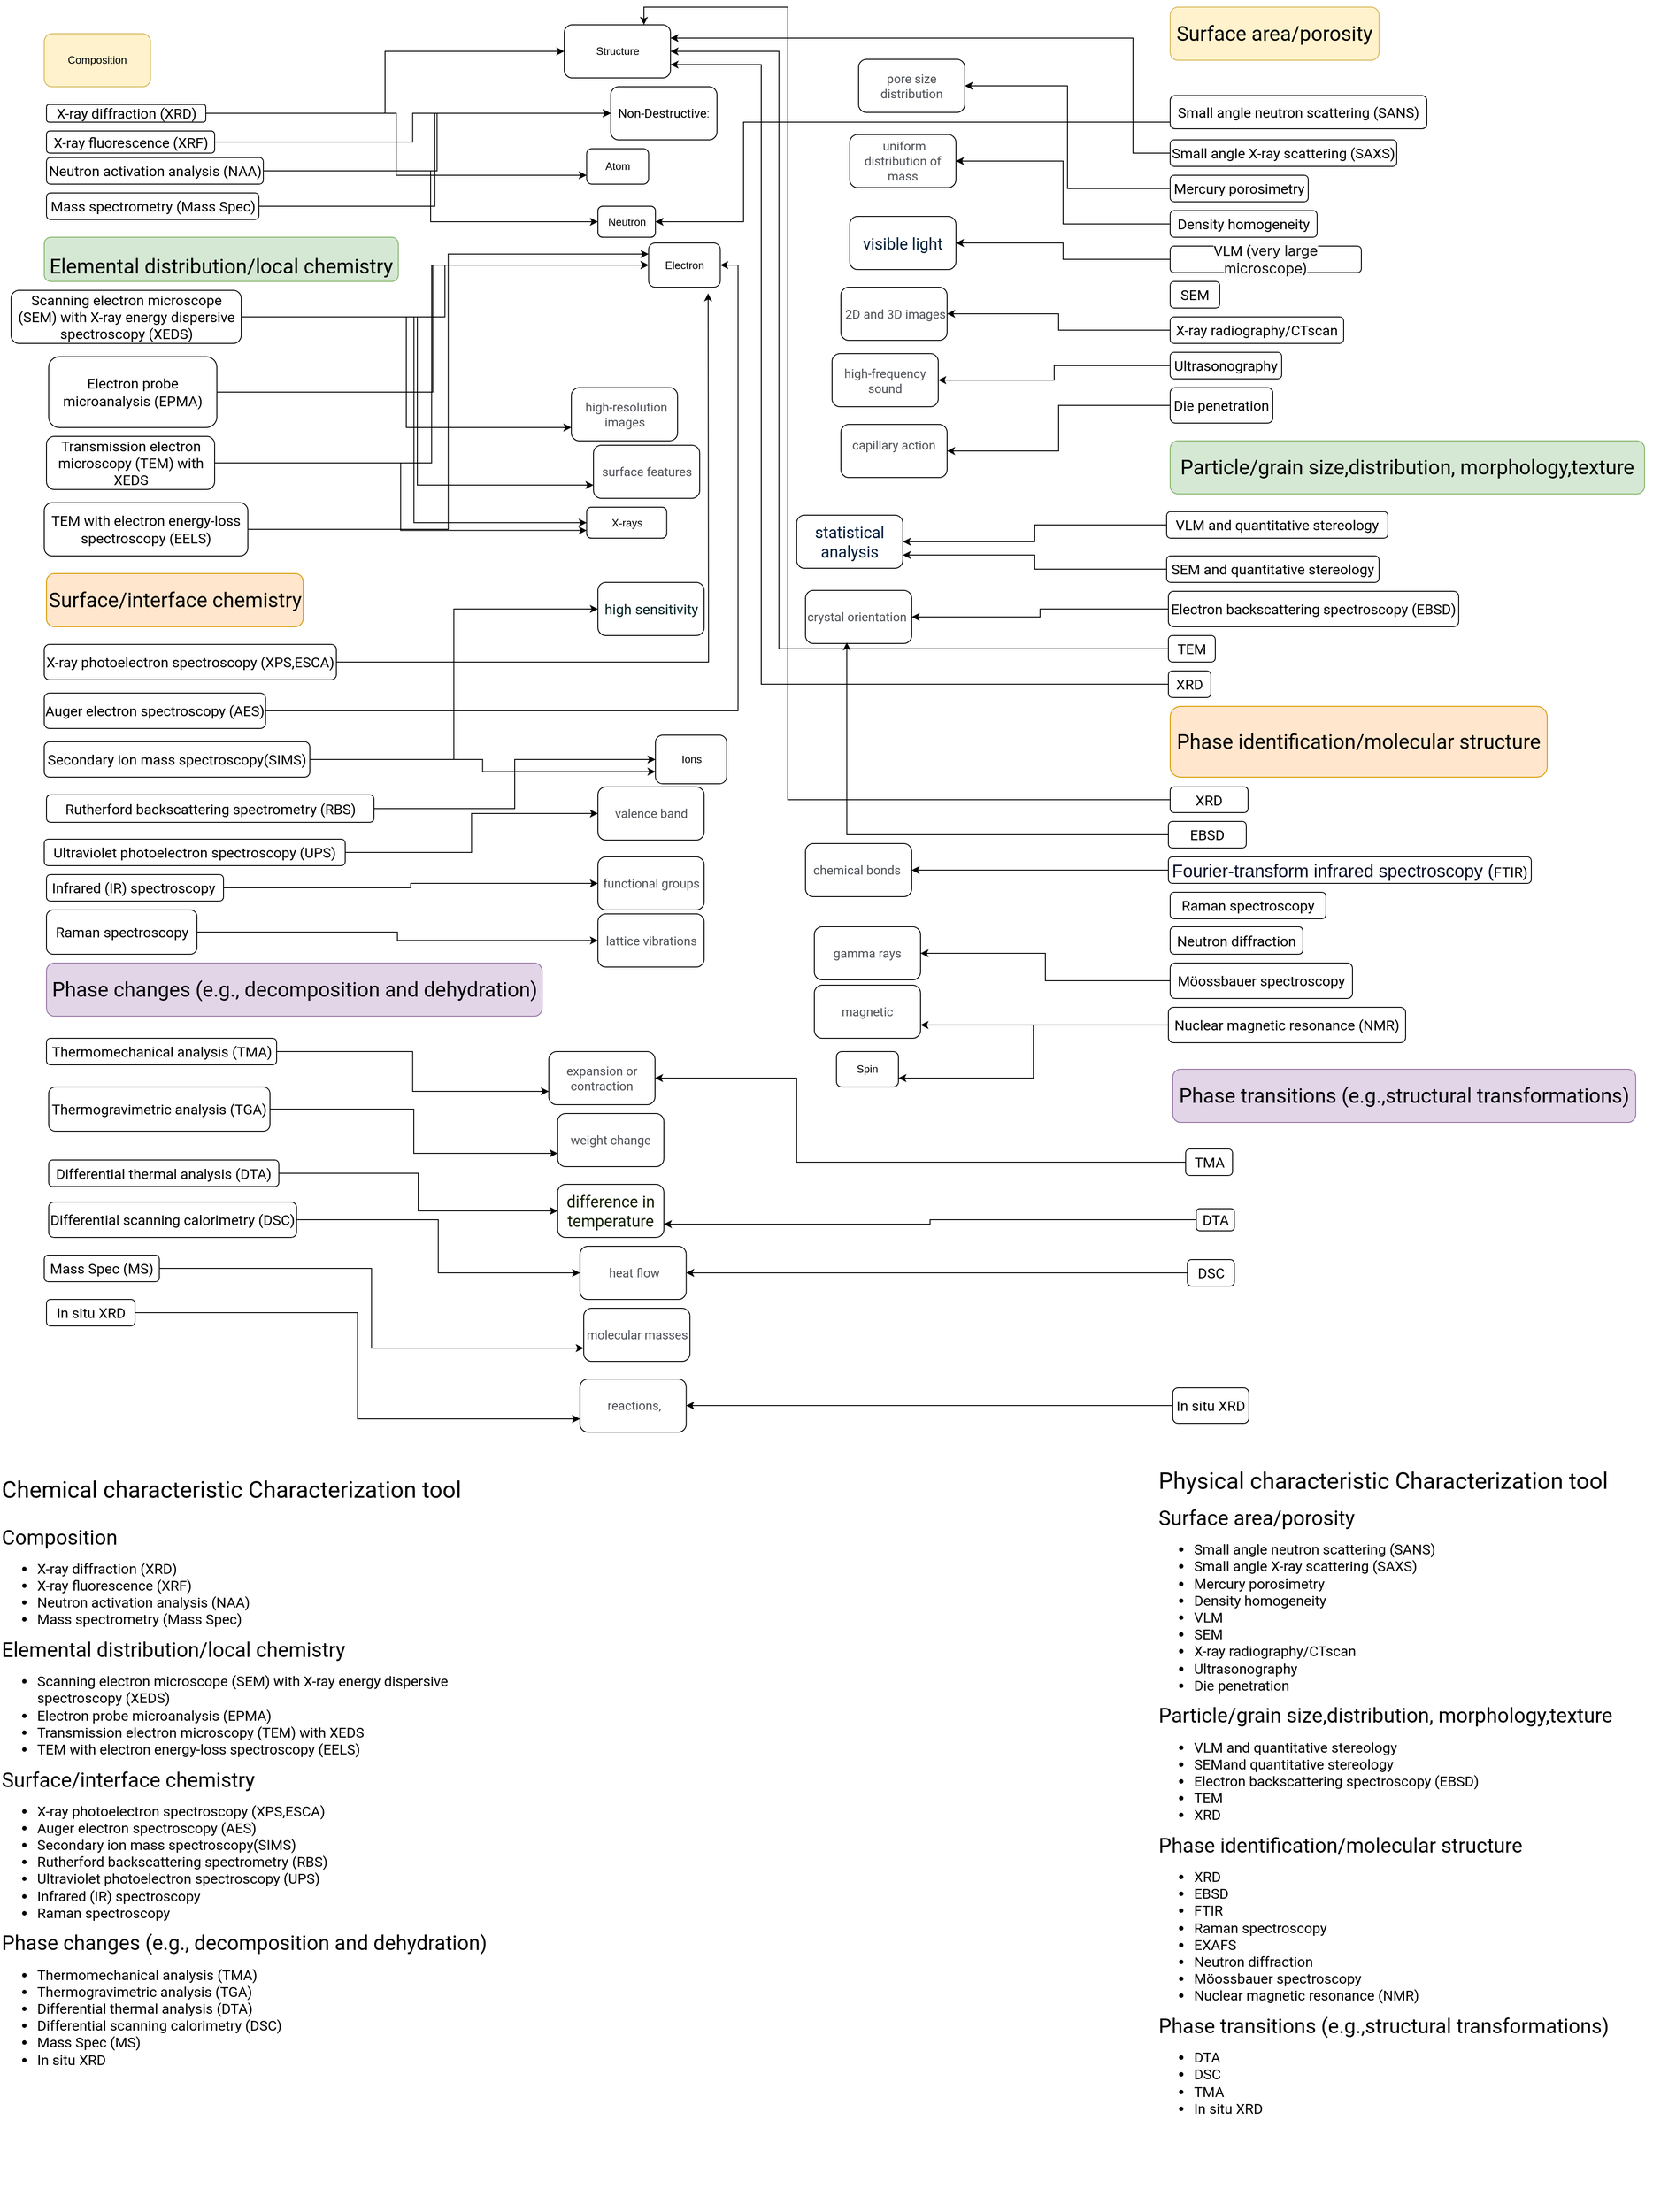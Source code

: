 <mxfile version="24.0.2" type="github">
  <diagram name="Página-1" id="9ZrezYljH9P2KY_Qv6a6">
    <mxGraphModel dx="3144" dy="1700" grid="1" gridSize="10" guides="1" tooltips="1" connect="1" arrows="1" fold="1" page="1" pageScale="1" pageWidth="827" pageHeight="1169" math="0" shadow="0">
      <root>
        <mxCell id="0" />
        <mxCell id="1" parent="0" />
        <mxCell id="FwkTbBhF22E6wd6E680H-3" value="Composition" style="rounded=1;whiteSpace=wrap;html=1;fillColor=#fff2cc;strokeColor=#d6b656;" parent="1" vertex="1">
          <mxGeometry x="590" y="70" width="120" height="60" as="geometry" />
        </mxCell>
        <mxCell id="dv3unmEsS1kfyN63fI7o-42" style="edgeStyle=orthogonalEdgeStyle;rounded=0;orthogonalLoop=1;jettySize=auto;html=1;entryX=0;entryY=0.5;entryDx=0;entryDy=0;" edge="1" parent="1" source="FwkTbBhF22E6wd6E680H-4" target="dv3unmEsS1kfyN63fI7o-7">
          <mxGeometry relative="1" as="geometry" />
        </mxCell>
        <mxCell id="dv3unmEsS1kfyN63fI7o-56" style="edgeStyle=orthogonalEdgeStyle;rounded=0;orthogonalLoop=1;jettySize=auto;html=1;entryX=0;entryY=0.75;entryDx=0;entryDy=0;" edge="1" parent="1" source="FwkTbBhF22E6wd6E680H-4" target="dv3unmEsS1kfyN63fI7o-1">
          <mxGeometry relative="1" as="geometry" />
        </mxCell>
        <mxCell id="FwkTbBhF22E6wd6E680H-4" value="&lt;span style=&quot;font-family: Roboto, Noto, sans-serif; font-size: 16px; text-align: start; background-color: initial;&quot;&gt;X-ray diffraction (XRD)&lt;/span&gt;" style="rounded=1;whiteSpace=wrap;html=1;" parent="1" vertex="1">
          <mxGeometry x="592.5" y="150" width="180" height="20" as="geometry" />
        </mxCell>
        <mxCell id="dv3unmEsS1kfyN63fI7o-45" style="edgeStyle=orthogonalEdgeStyle;rounded=0;orthogonalLoop=1;jettySize=auto;html=1;entryX=0;entryY=0.5;entryDx=0;entryDy=0;" edge="1" parent="1" source="FwkTbBhF22E6wd6E680H-5" target="dv3unmEsS1kfyN63fI7o-8">
          <mxGeometry relative="1" as="geometry" />
        </mxCell>
        <mxCell id="FwkTbBhF22E6wd6E680H-5" value="&lt;span style=&quot;font-family: Roboto, Noto, sans-serif; font-size: 16px; text-align: start; background-color: initial;&quot;&gt;X-ray fluorescence (XRF)&lt;/span&gt;" style="rounded=1;whiteSpace=wrap;html=1;" parent="1" vertex="1">
          <mxGeometry x="592.5" y="180" width="190" height="25" as="geometry" />
        </mxCell>
        <mxCell id="dv3unmEsS1kfyN63fI7o-46" style="edgeStyle=orthogonalEdgeStyle;rounded=0;orthogonalLoop=1;jettySize=auto;html=1;entryX=0;entryY=0.5;entryDx=0;entryDy=0;" edge="1" parent="1" source="FwkTbBhF22E6wd6E680H-7" target="dv3unmEsS1kfyN63fI7o-8">
          <mxGeometry relative="1" as="geometry" />
        </mxCell>
        <mxCell id="dv3unmEsS1kfyN63fI7o-57" style="edgeStyle=orthogonalEdgeStyle;rounded=0;orthogonalLoop=1;jettySize=auto;html=1;entryX=0;entryY=0.5;entryDx=0;entryDy=0;" edge="1" parent="1" source="FwkTbBhF22E6wd6E680H-7" target="dv3unmEsS1kfyN63fI7o-4">
          <mxGeometry relative="1" as="geometry" />
        </mxCell>
        <mxCell id="FwkTbBhF22E6wd6E680H-7" value="&lt;span style=&quot;font-family: Roboto, Noto, sans-serif; font-size: 16px; text-align: start; background-color: initial;&quot;&gt;Neutron activation analysis (NAA)&lt;/span&gt;" style="rounded=1;whiteSpace=wrap;html=1;" parent="1" vertex="1">
          <mxGeometry x="592.5" y="210" width="245" height="30" as="geometry" />
        </mxCell>
        <mxCell id="dv3unmEsS1kfyN63fI7o-47" style="edgeStyle=orthogonalEdgeStyle;rounded=0;orthogonalLoop=1;jettySize=auto;html=1;entryX=0;entryY=0.5;entryDx=0;entryDy=0;" edge="1" parent="1" source="FwkTbBhF22E6wd6E680H-8" target="dv3unmEsS1kfyN63fI7o-8">
          <mxGeometry relative="1" as="geometry" />
        </mxCell>
        <mxCell id="FwkTbBhF22E6wd6E680H-8" value="&lt;span style=&quot;font-family: Roboto, Noto, sans-serif; font-size: 16px; text-align: start; background-color: initial;&quot;&gt;Mass spectrometry (Mass Spec)&lt;/span&gt;" style="rounded=1;whiteSpace=wrap;html=1;" parent="1" vertex="1">
          <mxGeometry x="592.5" y="250" width="240" height="30" as="geometry" />
        </mxCell>
        <mxCell id="FwkTbBhF22E6wd6E680H-10" value="&lt;h2 style=&quot;font-weight: 400; margin-bottom: 0.5em; margin-top: 0.5em; font-size: 23px; font-family: Roboto, Noto, sans-serif;&quot;&gt;&lt;br&gt;&lt;/h2&gt;&lt;h2 style=&quot;font-weight: 400; margin-bottom: 0.5em; margin-top: 0.5em; font-size: 23px; font-family: Roboto, Noto, sans-serif;&quot;&gt;Elemental distribution/local chemistry&lt;/h2&gt;&lt;div&gt;&lt;br&gt;&lt;/div&gt;&lt;ul style=&quot;margin-bottom: 6px; margin-top: 0.5em; font-size: 16px; font-family: Roboto, Noto, sans-serif;&quot;&gt;&lt;/ul&gt;" style="rounded=1;whiteSpace=wrap;html=1;align=center;fillColor=#d5e8d4;strokeColor=#82b366;" parent="1" vertex="1">
          <mxGeometry x="590" y="300" width="400" height="50" as="geometry" />
        </mxCell>
        <mxCell id="dv3unmEsS1kfyN63fI7o-43" style="edgeStyle=orthogonalEdgeStyle;rounded=0;orthogonalLoop=1;jettySize=auto;html=1;entryX=0;entryY=0.75;entryDx=0;entryDy=0;" edge="1" parent="1" source="FwkTbBhF22E6wd6E680H-11" target="dv3unmEsS1kfyN63fI7o-12">
          <mxGeometry relative="1" as="geometry" />
        </mxCell>
        <mxCell id="dv3unmEsS1kfyN63fI7o-44" style="edgeStyle=orthogonalEdgeStyle;rounded=0;orthogonalLoop=1;jettySize=auto;html=1;entryX=0;entryY=0.75;entryDx=0;entryDy=0;" edge="1" parent="1" source="FwkTbBhF22E6wd6E680H-11" target="dv3unmEsS1kfyN63fI7o-10">
          <mxGeometry relative="1" as="geometry" />
        </mxCell>
        <mxCell id="dv3unmEsS1kfyN63fI7o-58" style="edgeStyle=orthogonalEdgeStyle;rounded=0;orthogonalLoop=1;jettySize=auto;html=1;entryX=0;entryY=0.5;entryDx=0;entryDy=0;" edge="1" parent="1" source="FwkTbBhF22E6wd6E680H-11" target="dv3unmEsS1kfyN63fI7o-2">
          <mxGeometry relative="1" as="geometry" />
        </mxCell>
        <mxCell id="dv3unmEsS1kfyN63fI7o-61" style="edgeStyle=orthogonalEdgeStyle;rounded=0;orthogonalLoop=1;jettySize=auto;html=1;entryX=0;entryY=0.5;entryDx=0;entryDy=0;" edge="1" parent="1" source="FwkTbBhF22E6wd6E680H-11" target="dv3unmEsS1kfyN63fI7o-13">
          <mxGeometry relative="1" as="geometry" />
        </mxCell>
        <mxCell id="FwkTbBhF22E6wd6E680H-11" value="&lt;span style=&quot;font-family: Roboto, Noto, sans-serif; font-size: 16px; text-align: start; background-color: initial;&quot;&gt;Scanning electron microscope (SEM) with X-ray energy dispersive spectroscopy (XEDS)&lt;/span&gt;" style="rounded=1;whiteSpace=wrap;html=1;" parent="1" vertex="1">
          <mxGeometry x="552.5" y="360" width="260" height="60" as="geometry" />
        </mxCell>
        <mxCell id="dv3unmEsS1kfyN63fI7o-59" style="edgeStyle=orthogonalEdgeStyle;rounded=0;orthogonalLoop=1;jettySize=auto;html=1;entryX=0;entryY=0.5;entryDx=0;entryDy=0;" edge="1" parent="1" source="FwkTbBhF22E6wd6E680H-12" target="dv3unmEsS1kfyN63fI7o-2">
          <mxGeometry relative="1" as="geometry" />
        </mxCell>
        <mxCell id="FwkTbBhF22E6wd6E680H-12" value="&lt;span style=&quot;font-family: Roboto, Noto, sans-serif; font-size: 16px; text-align: start; background-color: initial;&quot;&gt;Electron probe microanalysis (EPMA)&lt;/span&gt;" style="rounded=1;whiteSpace=wrap;html=1;" parent="1" vertex="1">
          <mxGeometry x="595" y="435" width="190" height="80" as="geometry" />
        </mxCell>
        <mxCell id="dv3unmEsS1kfyN63fI7o-60" style="edgeStyle=orthogonalEdgeStyle;rounded=0;orthogonalLoop=1;jettySize=auto;html=1;entryX=0;entryY=0.75;entryDx=0;entryDy=0;" edge="1" parent="1" source="FwkTbBhF22E6wd6E680H-13" target="dv3unmEsS1kfyN63fI7o-13">
          <mxGeometry relative="1" as="geometry" />
        </mxCell>
        <mxCell id="dv3unmEsS1kfyN63fI7o-63" style="edgeStyle=orthogonalEdgeStyle;rounded=0;orthogonalLoop=1;jettySize=auto;html=1;entryX=0;entryY=0.5;entryDx=0;entryDy=0;" edge="1" parent="1" source="FwkTbBhF22E6wd6E680H-13" target="dv3unmEsS1kfyN63fI7o-2">
          <mxGeometry relative="1" as="geometry" />
        </mxCell>
        <mxCell id="FwkTbBhF22E6wd6E680H-13" value="&lt;span style=&quot;font-family: Roboto, Noto, sans-serif; font-size: 16px; text-align: start; background-color: initial;&quot;&gt;Transmission electron microscopy (TEM) with XEDS&lt;/span&gt;" style="rounded=1;whiteSpace=wrap;html=1;" parent="1" vertex="1">
          <mxGeometry x="592.5" y="525" width="190" height="60" as="geometry" />
        </mxCell>
        <mxCell id="dv3unmEsS1kfyN63fI7o-62" style="edgeStyle=orthogonalEdgeStyle;rounded=0;orthogonalLoop=1;jettySize=auto;html=1;entryX=0;entryY=0.25;entryDx=0;entryDy=0;" edge="1" parent="1" source="FwkTbBhF22E6wd6E680H-14" target="dv3unmEsS1kfyN63fI7o-2">
          <mxGeometry relative="1" as="geometry" />
        </mxCell>
        <mxCell id="FwkTbBhF22E6wd6E680H-14" value="&lt;span style=&quot;font-family: Roboto, Noto, sans-serif; font-size: 16px; text-align: start; background-color: initial;&quot;&gt;TEM with electron energy-loss spectroscopy (EELS)&lt;/span&gt;" style="rounded=1;whiteSpace=wrap;html=1;" parent="1" vertex="1">
          <mxGeometry x="590" y="600" width="230" height="60" as="geometry" />
        </mxCell>
        <mxCell id="FwkTbBhF22E6wd6E680H-15" value="&lt;h2 style=&quot;font-weight: 400; margin-bottom: 0.5em; margin-top: 0.5em; font-size: 23px; font-family: Roboto, Noto, sans-serif; text-align: start;&quot;&gt;Surface/interface chemistry&lt;/h2&gt;" style="rounded=1;whiteSpace=wrap;html=1;fillColor=#ffe6cc;strokeColor=#d79b00;" parent="1" vertex="1">
          <mxGeometry x="592.5" y="680" width="290" height="60" as="geometry" />
        </mxCell>
        <mxCell id="dv3unmEsS1kfyN63fI7o-67" style="edgeStyle=orthogonalEdgeStyle;rounded=0;orthogonalLoop=1;jettySize=auto;html=1;" edge="1" parent="1" source="FwkTbBhF22E6wd6E680H-16">
          <mxGeometry relative="1" as="geometry">
            <mxPoint x="1340" y="363.333" as="targetPoint" />
          </mxGeometry>
        </mxCell>
        <mxCell id="FwkTbBhF22E6wd6E680H-16" value="&lt;span style=&quot;font-family: Roboto, Noto, sans-serif; font-size: 16px; text-align: start; background-color: initial;&quot;&gt;X-ray photoelectron spectroscopy (XPS,ESCA)&lt;/span&gt;" style="rounded=1;whiteSpace=wrap;html=1;" parent="1" vertex="1">
          <mxGeometry x="590" y="760" width="330" height="40" as="geometry" />
        </mxCell>
        <mxCell id="dv3unmEsS1kfyN63fI7o-68" style="edgeStyle=orthogonalEdgeStyle;rounded=0;orthogonalLoop=1;jettySize=auto;html=1;entryX=1;entryY=0.5;entryDx=0;entryDy=0;" edge="1" parent="1" source="FwkTbBhF22E6wd6E680H-17" target="dv3unmEsS1kfyN63fI7o-2">
          <mxGeometry relative="1" as="geometry" />
        </mxCell>
        <mxCell id="FwkTbBhF22E6wd6E680H-17" value="&lt;span style=&quot;font-family: Roboto, Noto, sans-serif; font-size: 16px; text-align: start; background-color: initial;&quot;&gt;Auger electron spectroscopy (AES)&lt;/span&gt;" style="rounded=1;whiteSpace=wrap;html=1;" parent="1" vertex="1">
          <mxGeometry x="590" y="815" width="250" height="40" as="geometry" />
        </mxCell>
        <mxCell id="dv3unmEsS1kfyN63fI7o-66" style="edgeStyle=orthogonalEdgeStyle;rounded=0;orthogonalLoop=1;jettySize=auto;html=1;entryX=0;entryY=0.5;entryDx=0;entryDy=0;" edge="1" parent="1" source="FwkTbBhF22E6wd6E680H-18" target="dv3unmEsS1kfyN63fI7o-14">
          <mxGeometry relative="1" as="geometry" />
        </mxCell>
        <mxCell id="dv3unmEsS1kfyN63fI7o-69" style="edgeStyle=orthogonalEdgeStyle;rounded=0;orthogonalLoop=1;jettySize=auto;html=1;entryX=0;entryY=0.75;entryDx=0;entryDy=0;" edge="1" parent="1" source="FwkTbBhF22E6wd6E680H-18" target="dv3unmEsS1kfyN63fI7o-9">
          <mxGeometry relative="1" as="geometry" />
        </mxCell>
        <mxCell id="FwkTbBhF22E6wd6E680H-18" value="&lt;span style=&quot;font-family: Roboto, Noto, sans-serif; font-size: 16px; text-align: start; background-color: initial;&quot;&gt;Secondary ion mass spectroscopy(SIMS)&lt;/span&gt;" style="rounded=1;whiteSpace=wrap;html=1;" parent="1" vertex="1">
          <mxGeometry x="590" y="870" width="300" height="40" as="geometry" />
        </mxCell>
        <mxCell id="dv3unmEsS1kfyN63fI7o-70" style="edgeStyle=orthogonalEdgeStyle;rounded=0;orthogonalLoop=1;jettySize=auto;html=1;entryX=0;entryY=0.5;entryDx=0;entryDy=0;" edge="1" parent="1" source="FwkTbBhF22E6wd6E680H-19" target="dv3unmEsS1kfyN63fI7o-9">
          <mxGeometry relative="1" as="geometry" />
        </mxCell>
        <mxCell id="FwkTbBhF22E6wd6E680H-19" value="&lt;span style=&quot;font-family: Roboto, Noto, sans-serif; font-size: 16px; text-align: start; background-color: initial;&quot;&gt;Rutherford backscattering spectrometry (RBS)&lt;/span&gt;" style="rounded=1;whiteSpace=wrap;html=1;" parent="1" vertex="1">
          <mxGeometry x="592.5" y="930" width="370" height="31" as="geometry" />
        </mxCell>
        <mxCell id="dv3unmEsS1kfyN63fI7o-77" style="edgeStyle=orthogonalEdgeStyle;rounded=0;orthogonalLoop=1;jettySize=auto;html=1;" edge="1" parent="1" source="FwkTbBhF22E6wd6E680H-20" target="dv3unmEsS1kfyN63fI7o-15">
          <mxGeometry relative="1" as="geometry" />
        </mxCell>
        <mxCell id="FwkTbBhF22E6wd6E680H-20" value="&lt;span style=&quot;font-family: Roboto, Noto, sans-serif; font-size: 16px; text-align: start; background-color: initial;&quot;&gt;Ultraviolet photoelectron spectroscopy (UPS)&lt;/span&gt;" style="rounded=1;whiteSpace=wrap;html=1;" parent="1" vertex="1">
          <mxGeometry x="590" y="980" width="340" height="30" as="geometry" />
        </mxCell>
        <mxCell id="dv3unmEsS1kfyN63fI7o-65" style="edgeStyle=orthogonalEdgeStyle;rounded=0;orthogonalLoop=1;jettySize=auto;html=1;entryX=0;entryY=0.5;entryDx=0;entryDy=0;" edge="1" parent="1" source="FwkTbBhF22E6wd6E680H-21" target="dv3unmEsS1kfyN63fI7o-16">
          <mxGeometry relative="1" as="geometry" />
        </mxCell>
        <mxCell id="FwkTbBhF22E6wd6E680H-21" value="&lt;span style=&quot;font-family: Roboto, Noto, sans-serif; font-size: 16px; text-align: start; background-color: initial;&quot;&gt;Infrared (IR) spectroscopy&amp;nbsp;&lt;/span&gt;" style="rounded=1;whiteSpace=wrap;html=1;" parent="1" vertex="1">
          <mxGeometry x="592.5" y="1020" width="200" height="30" as="geometry" />
        </mxCell>
        <mxCell id="dv3unmEsS1kfyN63fI7o-64" style="edgeStyle=orthogonalEdgeStyle;rounded=0;orthogonalLoop=1;jettySize=auto;html=1;entryX=0;entryY=0.5;entryDx=0;entryDy=0;" edge="1" parent="1" source="FwkTbBhF22E6wd6E680H-23" target="dv3unmEsS1kfyN63fI7o-17">
          <mxGeometry relative="1" as="geometry" />
        </mxCell>
        <mxCell id="FwkTbBhF22E6wd6E680H-23" value="&lt;span style=&quot;font-family: Roboto, Noto, sans-serif; font-size: 16px; text-align: start; background-color: initial;&quot;&gt;Raman spectroscopy&lt;/span&gt;" style="rounded=1;whiteSpace=wrap;html=1;" parent="1" vertex="1">
          <mxGeometry x="592.5" y="1060" width="170" height="50" as="geometry" />
        </mxCell>
        <mxCell id="FwkTbBhF22E6wd6E680H-24" value="&lt;h2 style=&quot;font-weight: 400; margin-bottom: 0.5em; margin-top: 0.5em; font-size: 23px; font-family: Roboto, Noto, sans-serif; text-align: start;&quot;&gt;Phase changes (e.g., decomposition and dehydration)&lt;/h2&gt;" style="rounded=1;whiteSpace=wrap;html=1;fillColor=#e1d5e7;strokeColor=#9673a6;" parent="1" vertex="1">
          <mxGeometry x="592.5" y="1120" width="560" height="60" as="geometry" />
        </mxCell>
        <mxCell id="dv3unmEsS1kfyN63fI7o-71" style="edgeStyle=orthogonalEdgeStyle;rounded=0;orthogonalLoop=1;jettySize=auto;html=1;entryX=0;entryY=0.75;entryDx=0;entryDy=0;" edge="1" parent="1" source="FwkTbBhF22E6wd6E680H-25" target="dv3unmEsS1kfyN63fI7o-18">
          <mxGeometry relative="1" as="geometry" />
        </mxCell>
        <mxCell id="FwkTbBhF22E6wd6E680H-25" value="&lt;span style=&quot;font-family: Roboto, Noto, sans-serif; font-size: 16px; text-align: start; background-color: initial;&quot;&gt;Thermomechanical analysis (TMA)&lt;/span&gt;" style="rounded=1;whiteSpace=wrap;html=1;" parent="1" vertex="1">
          <mxGeometry x="592.5" y="1205" width="260" height="30" as="geometry" />
        </mxCell>
        <mxCell id="dv3unmEsS1kfyN63fI7o-72" style="edgeStyle=orthogonalEdgeStyle;rounded=0;orthogonalLoop=1;jettySize=auto;html=1;entryX=0;entryY=0.75;entryDx=0;entryDy=0;" edge="1" parent="1" source="FwkTbBhF22E6wd6E680H-26" target="dv3unmEsS1kfyN63fI7o-19">
          <mxGeometry relative="1" as="geometry" />
        </mxCell>
        <mxCell id="FwkTbBhF22E6wd6E680H-26" value="&lt;span style=&quot;font-family: Roboto, Noto, sans-serif; font-size: 16px; text-align: start; background-color: initial;&quot;&gt;Thermogravimetric analysis (TGA)&lt;/span&gt;" style="rounded=1;whiteSpace=wrap;html=1;" parent="1" vertex="1">
          <mxGeometry x="595" y="1260" width="250" height="50" as="geometry" />
        </mxCell>
        <mxCell id="dv3unmEsS1kfyN63fI7o-73" style="edgeStyle=orthogonalEdgeStyle;rounded=0;orthogonalLoop=1;jettySize=auto;html=1;" edge="1" parent="1" source="FwkTbBhF22E6wd6E680H-27" target="dv3unmEsS1kfyN63fI7o-25">
          <mxGeometry relative="1" as="geometry" />
        </mxCell>
        <mxCell id="FwkTbBhF22E6wd6E680H-27" value="&lt;span style=&quot;font-family: Roboto, Noto, sans-serif; font-size: 16px; text-align: start; background-color: initial;&quot;&gt;Differential thermal analysis (DTA)&lt;/span&gt;" style="rounded=1;whiteSpace=wrap;html=1;" parent="1" vertex="1">
          <mxGeometry x="595" y="1342.5" width="260" height="30" as="geometry" />
        </mxCell>
        <mxCell id="dv3unmEsS1kfyN63fI7o-75" style="edgeStyle=orthogonalEdgeStyle;rounded=0;orthogonalLoop=1;jettySize=auto;html=1;entryX=0;entryY=0.5;entryDx=0;entryDy=0;" edge="1" parent="1" source="FwkTbBhF22E6wd6E680H-28" target="dv3unmEsS1kfyN63fI7o-23">
          <mxGeometry relative="1" as="geometry" />
        </mxCell>
        <mxCell id="FwkTbBhF22E6wd6E680H-28" value="&lt;span style=&quot;font-family: Roboto, Noto, sans-serif; font-size: 16px; text-align: start; background-color: initial;&quot;&gt;Differential scanning calorimetry (DSC)&lt;/span&gt;" style="rounded=1;whiteSpace=wrap;html=1;" parent="1" vertex="1">
          <mxGeometry x="595" y="1390" width="280" height="40" as="geometry" />
        </mxCell>
        <mxCell id="dv3unmEsS1kfyN63fI7o-74" style="edgeStyle=orthogonalEdgeStyle;rounded=0;orthogonalLoop=1;jettySize=auto;html=1;entryX=0;entryY=0.75;entryDx=0;entryDy=0;" edge="1" parent="1" source="FwkTbBhF22E6wd6E680H-29" target="dv3unmEsS1kfyN63fI7o-26">
          <mxGeometry relative="1" as="geometry" />
        </mxCell>
        <mxCell id="FwkTbBhF22E6wd6E680H-29" value="&lt;span style=&quot;font-family: Roboto, Noto, sans-serif; font-size: 16px; text-align: start; background-color: initial;&quot;&gt;Mass Spec (MS)&lt;/span&gt;" style="rounded=1;whiteSpace=wrap;html=1;" parent="1" vertex="1">
          <mxGeometry x="590" y="1450" width="130" height="30" as="geometry" />
        </mxCell>
        <mxCell id="dv3unmEsS1kfyN63fI7o-76" style="edgeStyle=orthogonalEdgeStyle;rounded=0;orthogonalLoop=1;jettySize=auto;html=1;entryX=0;entryY=0.75;entryDx=0;entryDy=0;" edge="1" parent="1" source="FwkTbBhF22E6wd6E680H-30" target="dv3unmEsS1kfyN63fI7o-27">
          <mxGeometry relative="1" as="geometry" />
        </mxCell>
        <mxCell id="FwkTbBhF22E6wd6E680H-30" value="&lt;span style=&quot;font-family: Roboto, Noto, sans-serif; font-size: 16px; text-align: start; background-color: initial;&quot;&gt;In situ XRD&lt;/span&gt;" style="rounded=1;whiteSpace=wrap;html=1;" parent="1" vertex="1">
          <mxGeometry x="592.5" y="1500" width="100" height="30" as="geometry" />
        </mxCell>
        <mxCell id="FwkTbBhF22E6wd6E680H-34" value="&lt;h1 style=&quot;color: rgb(0, 0, 0); font-style: normal; font-variant-ligatures: normal; font-variant-caps: normal; letter-spacing: normal; orphans: 2; text-indent: 0px; text-transform: none; widows: 2; word-spacing: 0px; -webkit-text-stroke-width: 0px; white-space: normal; text-decoration-thickness: initial; text-decoration-style: initial; text-decoration-color: initial; font-weight: 400; margin-bottom: 0.5em; margin-top: 0.5em; font-size: 26px; font-family: Roboto, Noto, sans-serif; text-align: start;&quot;&gt;&lt;span style=&quot;background-color: rgb(255, 255, 255);&quot;&gt;Physical characteristic Characterization tool&lt;/span&gt;&lt;/h1&gt;&lt;h2 style=&quot;color: rgb(0, 0, 0); font-style: normal; font-variant-ligatures: normal; font-variant-caps: normal; letter-spacing: normal; orphans: 2; text-indent: 0px; text-transform: none; widows: 2; word-spacing: 0px; -webkit-text-stroke-width: 0px; white-space: normal; text-decoration-thickness: initial; text-decoration-style: initial; text-decoration-color: initial; font-weight: 400; margin-bottom: 0.5em; margin-top: 0.5em; font-size: 23px; font-family: Roboto, Noto, sans-serif; text-align: start;&quot;&gt;&lt;span style=&quot;background-color: rgb(255, 255, 255);&quot;&gt;Surface area/porosity&lt;/span&gt;&lt;/h2&gt;&lt;ul style=&quot;color: rgb(0, 0, 0); font-style: normal; font-variant-ligatures: normal; font-variant-caps: normal; font-weight: 400; letter-spacing: normal; orphans: 2; text-indent: 0px; text-transform: none; widows: 2; word-spacing: 0px; -webkit-text-stroke-width: 0px; white-space: normal; text-decoration-thickness: initial; text-decoration-style: initial; text-decoration-color: initial; margin-bottom: 6px; margin-top: 0.5em; font-size: 16px; font-family: Roboto, Noto, sans-serif; text-align: start;&quot;&gt;&lt;li&gt;&lt;span style=&quot;background-color: rgb(255, 255, 255);&quot;&gt;Small angle neutron scattering (SANS)&lt;/span&gt;&lt;/li&gt;&lt;li&gt;&lt;span style=&quot;background-color: rgb(255, 255, 255);&quot;&gt;Small angle X-ray scattering (SAXS)&lt;/span&gt;&lt;/li&gt;&lt;li&gt;&lt;span style=&quot;background-color: rgb(255, 255, 255);&quot;&gt;Mercury porosimetry&lt;/span&gt;&lt;/li&gt;&lt;li&gt;&lt;span style=&quot;background-color: rgb(255, 255, 255);&quot;&gt;Density homogeneity&lt;/span&gt;&lt;/li&gt;&lt;li&gt;&lt;span style=&quot;background-color: rgb(255, 255, 255);&quot;&gt;VLM&lt;/span&gt;&lt;/li&gt;&lt;li&gt;&lt;span style=&quot;background-color: rgb(255, 255, 255);&quot;&gt;SEM&lt;/span&gt;&lt;/li&gt;&lt;li&gt;&lt;span style=&quot;background-color: rgb(255, 255, 255);&quot;&gt;X-ray radiography/CTscan&lt;/span&gt;&lt;/li&gt;&lt;li&gt;&lt;span style=&quot;background-color: rgb(255, 255, 255);&quot;&gt;Ultrasonography&lt;/span&gt;&lt;/li&gt;&lt;li&gt;&lt;span style=&quot;background-color: rgb(255, 255, 255);&quot;&gt;Die penetration&lt;/span&gt;&lt;/li&gt;&lt;/ul&gt;&lt;h2 style=&quot;color: rgb(0, 0, 0); font-style: normal; font-variant-ligatures: normal; font-variant-caps: normal; letter-spacing: normal; orphans: 2; text-indent: 0px; text-transform: none; widows: 2; word-spacing: 0px; -webkit-text-stroke-width: 0px; white-space: normal; text-decoration-thickness: initial; text-decoration-style: initial; text-decoration-color: initial; font-weight: 400; margin-bottom: 0.5em; margin-top: 0.5em; font-size: 23px; font-family: Roboto, Noto, sans-serif; text-align: start;&quot;&gt;&lt;span style=&quot;background-color: rgb(255, 255, 255);&quot;&gt;Particle/grain size,distribution, morphology,texture&lt;/span&gt;&lt;/h2&gt;&lt;ul style=&quot;color: rgb(0, 0, 0); font-style: normal; font-variant-ligatures: normal; font-variant-caps: normal; font-weight: 400; letter-spacing: normal; orphans: 2; text-indent: 0px; text-transform: none; widows: 2; word-spacing: 0px; -webkit-text-stroke-width: 0px; white-space: normal; text-decoration-thickness: initial; text-decoration-style: initial; text-decoration-color: initial; margin-bottom: 6px; margin-top: 0.5em; font-size: 16px; font-family: Roboto, Noto, sans-serif; text-align: start;&quot;&gt;&lt;li&gt;&lt;span style=&quot;background-color: rgb(255, 255, 255);&quot;&gt;VLM and quantitative stereology&lt;/span&gt;&lt;/li&gt;&lt;li&gt;&lt;span style=&quot;background-color: rgb(255, 255, 255);&quot;&gt;SEMand quantitative stereology&lt;/span&gt;&lt;/li&gt;&lt;li&gt;&lt;span style=&quot;background-color: rgb(255, 255, 255);&quot;&gt;Electron backscattering spectroscopy (EBSD)&lt;/span&gt;&lt;/li&gt;&lt;li&gt;&lt;span style=&quot;background-color: rgb(255, 255, 255);&quot;&gt;TEM&lt;/span&gt;&lt;/li&gt;&lt;li&gt;&lt;span style=&quot;background-color: rgb(255, 255, 255);&quot;&gt;XRD&lt;/span&gt;&lt;/li&gt;&lt;/ul&gt;&lt;h2 style=&quot;color: rgb(0, 0, 0); font-style: normal; font-variant-ligatures: normal; font-variant-caps: normal; letter-spacing: normal; orphans: 2; text-indent: 0px; text-transform: none; widows: 2; word-spacing: 0px; -webkit-text-stroke-width: 0px; white-space: normal; text-decoration-thickness: initial; text-decoration-style: initial; text-decoration-color: initial; font-weight: 400; margin-bottom: 0.5em; margin-top: 0.5em; font-size: 23px; font-family: Roboto, Noto, sans-serif; text-align: start;&quot;&gt;&lt;span style=&quot;background-color: rgb(255, 255, 255);&quot;&gt;Phase identification/molecular structure&lt;/span&gt;&lt;/h2&gt;&lt;ul style=&quot;color: rgb(0, 0, 0); font-style: normal; font-variant-ligatures: normal; font-variant-caps: normal; font-weight: 400; letter-spacing: normal; orphans: 2; text-indent: 0px; text-transform: none; widows: 2; word-spacing: 0px; -webkit-text-stroke-width: 0px; white-space: normal; text-decoration-thickness: initial; text-decoration-style: initial; text-decoration-color: initial; margin-bottom: 6px; margin-top: 0.5em; font-size: 16px; font-family: Roboto, Noto, sans-serif; text-align: start;&quot;&gt;&lt;li&gt;&lt;span style=&quot;background-color: rgb(255, 255, 255);&quot;&gt;XRD&lt;/span&gt;&lt;/li&gt;&lt;li&gt;&lt;span style=&quot;background-color: rgb(255, 255, 255);&quot;&gt;EBSD&lt;/span&gt;&lt;/li&gt;&lt;li&gt;&lt;span style=&quot;background-color: rgb(255, 255, 255);&quot;&gt;FTIR&lt;/span&gt;&lt;/li&gt;&lt;li&gt;&lt;span style=&quot;background-color: rgb(255, 255, 255);&quot;&gt;Raman spectroscopy&lt;/span&gt;&lt;/li&gt;&lt;li&gt;&lt;span style=&quot;background-color: rgb(255, 255, 255);&quot;&gt;EXAFS&lt;/span&gt;&lt;/li&gt;&lt;li&gt;&lt;span style=&quot;background-color: rgb(255, 255, 255);&quot;&gt;Neutron diffraction&lt;/span&gt;&lt;/li&gt;&lt;li&gt;&lt;span style=&quot;background-color: rgb(255, 255, 255);&quot;&gt;Möossbauer spectroscopy&lt;/span&gt;&lt;/li&gt;&lt;li&gt;&lt;span style=&quot;background-color: rgb(255, 255, 255);&quot;&gt;Nuclear magnetic resonance (NMR)&lt;/span&gt;&lt;/li&gt;&lt;/ul&gt;&lt;h2 style=&quot;color: rgb(0, 0, 0); font-style: normal; font-variant-ligatures: normal; font-variant-caps: normal; letter-spacing: normal; orphans: 2; text-indent: 0px; text-transform: none; widows: 2; word-spacing: 0px; -webkit-text-stroke-width: 0px; white-space: normal; text-decoration-thickness: initial; text-decoration-style: initial; text-decoration-color: initial; font-weight: 400; margin-bottom: 0.5em; margin-top: 0.5em; font-size: 23px; font-family: Roboto, Noto, sans-serif; text-align: start;&quot;&gt;&lt;span style=&quot;background-color: rgb(255, 255, 255);&quot;&gt;Phase transitions (e.g.,structural transformations)&lt;/span&gt;&lt;/h2&gt;&lt;ul style=&quot;color: rgb(0, 0, 0); font-style: normal; font-variant-ligatures: normal; font-variant-caps: normal; font-weight: 400; letter-spacing: normal; orphans: 2; text-indent: 0px; text-transform: none; widows: 2; word-spacing: 0px; -webkit-text-stroke-width: 0px; white-space: normal; text-decoration-thickness: initial; text-decoration-style: initial; text-decoration-color: initial; margin-bottom: 6px; margin-top: 0.5em; font-size: 16px; font-family: Roboto, Noto, sans-serif; text-align: start;&quot;&gt;&lt;li&gt;&lt;span style=&quot;background-color: rgb(255, 255, 255);&quot;&gt;DTA&lt;/span&gt;&lt;/li&gt;&lt;li&gt;&lt;span style=&quot;background-color: rgb(255, 255, 255);&quot;&gt;DSC&lt;/span&gt;&lt;/li&gt;&lt;li&gt;&lt;span style=&quot;background-color: rgb(255, 255, 255);&quot;&gt;TMA&lt;/span&gt;&lt;/li&gt;&lt;li&gt;&lt;span style=&quot;background-color: rgb(255, 255, 255);&quot;&gt;In situ XRD&lt;/span&gt;&lt;/li&gt;&lt;/ul&gt;" style="text;whiteSpace=wrap;html=1;" parent="1" vertex="1">
          <mxGeometry x="1846.5" y="1670" width="560" height="780" as="geometry" />
        </mxCell>
        <mxCell id="FwkTbBhF22E6wd6E680H-35" value="&lt;h2 style=&quot;font-weight: 400; margin-bottom: 0.5em; margin-top: 0.5em; font-size: 23px; font-family: Roboto, Noto, sans-serif; text-align: start;&quot;&gt;Surface area/porosity&lt;/h2&gt;" style="rounded=1;whiteSpace=wrap;html=1;fillColor=#fff2cc;strokeColor=#d6b656;" parent="1" vertex="1">
          <mxGeometry x="1862" y="40" width="236" height="60" as="geometry" />
        </mxCell>
        <mxCell id="dv3unmEsS1kfyN63fI7o-55" style="edgeStyle=orthogonalEdgeStyle;rounded=0;orthogonalLoop=1;jettySize=auto;html=1;entryX=1;entryY=0.5;entryDx=0;entryDy=0;" edge="1" parent="1" source="FwkTbBhF22E6wd6E680H-36" target="dv3unmEsS1kfyN63fI7o-4">
          <mxGeometry relative="1" as="geometry">
            <Array as="points">
              <mxPoint x="1380" y="170" />
              <mxPoint x="1380" y="283" />
            </Array>
          </mxGeometry>
        </mxCell>
        <mxCell id="FwkTbBhF22E6wd6E680H-36" value="&lt;span style=&quot;background-color: rgb(255, 255, 255); font-family: Roboto, Noto, sans-serif; font-size: 16px; text-align: start;&quot;&gt;Small angle neutron scattering (SANS)&lt;/span&gt;" style="rounded=1;whiteSpace=wrap;html=1;" parent="1" vertex="1">
          <mxGeometry x="1862" y="140" width="290" height="37.5" as="geometry" />
        </mxCell>
        <mxCell id="dv3unmEsS1kfyN63fI7o-54" style="edgeStyle=orthogonalEdgeStyle;rounded=0;orthogonalLoop=1;jettySize=auto;html=1;entryX=1;entryY=0.25;entryDx=0;entryDy=0;exitX=0;exitY=0.5;exitDx=0;exitDy=0;" edge="1" parent="1" source="FwkTbBhF22E6wd6E680H-37" target="dv3unmEsS1kfyN63fI7o-7">
          <mxGeometry relative="1" as="geometry">
            <Array as="points">
              <mxPoint x="1820" y="205" />
              <mxPoint x="1820" y="75" />
            </Array>
          </mxGeometry>
        </mxCell>
        <mxCell id="FwkTbBhF22E6wd6E680H-37" value="&lt;span style=&quot;background-color: rgb(255, 255, 255); font-family: Roboto, Noto, sans-serif; font-size: 16px; text-align: start;&quot;&gt;Small angle X-ray scattering (SAXS)&lt;/span&gt;" style="rounded=1;whiteSpace=wrap;html=1;" parent="1" vertex="1">
          <mxGeometry x="1862" y="190" width="256" height="30" as="geometry" />
        </mxCell>
        <mxCell id="dv3unmEsS1kfyN63fI7o-53" style="edgeStyle=orthogonalEdgeStyle;rounded=0;orthogonalLoop=1;jettySize=auto;html=1;entryX=1;entryY=0.5;entryDx=0;entryDy=0;" edge="1" parent="1" source="FwkTbBhF22E6wd6E680H-38" target="dv3unmEsS1kfyN63fI7o-30">
          <mxGeometry relative="1" as="geometry" />
        </mxCell>
        <mxCell id="FwkTbBhF22E6wd6E680H-38" value="&lt;span style=&quot;background-color: rgb(255, 255, 255); font-family: Roboto, Noto, sans-serif; font-size: 16px; text-align: start;&quot;&gt;Mercury porosimetry&lt;/span&gt;" style="rounded=1;whiteSpace=wrap;html=1;" parent="1" vertex="1">
          <mxGeometry x="1862" y="230" width="156" height="30" as="geometry" />
        </mxCell>
        <mxCell id="dv3unmEsS1kfyN63fI7o-52" style="edgeStyle=orthogonalEdgeStyle;rounded=0;orthogonalLoop=1;jettySize=auto;html=1;entryX=1;entryY=0.5;entryDx=0;entryDy=0;" edge="1" parent="1" source="FwkTbBhF22E6wd6E680H-39" target="dv3unmEsS1kfyN63fI7o-31">
          <mxGeometry relative="1" as="geometry" />
        </mxCell>
        <mxCell id="FwkTbBhF22E6wd6E680H-39" value="&lt;span style=&quot;background-color: rgb(255, 255, 255); font-family: Roboto, Noto, sans-serif; font-size: 16px; text-align: start;&quot;&gt;Density homogeneity&lt;/span&gt;" style="rounded=1;whiteSpace=wrap;html=1;" parent="1" vertex="1">
          <mxGeometry x="1862" y="270" width="166" height="30" as="geometry" />
        </mxCell>
        <mxCell id="dv3unmEsS1kfyN63fI7o-48" style="edgeStyle=orthogonalEdgeStyle;rounded=0;orthogonalLoop=1;jettySize=auto;html=1;entryX=1;entryY=0.5;entryDx=0;entryDy=0;" edge="1" parent="1" source="FwkTbBhF22E6wd6E680H-40" target="dv3unmEsS1kfyN63fI7o-33">
          <mxGeometry relative="1" as="geometry" />
        </mxCell>
        <mxCell id="FwkTbBhF22E6wd6E680H-40" value="&lt;span style=&quot;background-color: rgb(255, 255, 255); font-family: Roboto, Noto, sans-serif; font-size: 16px; text-align: start;&quot;&gt;VLM (&lt;/span&gt;&lt;span style=&quot;color: rgb(17, 17, 17); font-family: -apple-system, Roboto, SegoeUI, &amp;quot;Segoe UI&amp;quot;, &amp;quot;Helvetica Neue&amp;quot;, Helvetica, &amp;quot;Microsoft YaHei&amp;quot;, &amp;quot;Meiryo UI&amp;quot;, Meiryo, &amp;quot;Arial Unicode MS&amp;quot;, sans-serif; font-size: 16px; text-align: left; background-color: rgb(249, 249, 249);&quot;&gt;very large microscope)&lt;/span&gt;" style="rounded=1;whiteSpace=wrap;html=1;" parent="1" vertex="1">
          <mxGeometry x="1862" y="310" width="216" height="30" as="geometry" />
        </mxCell>
        <mxCell id="FwkTbBhF22E6wd6E680H-41" value="&lt;span style=&quot;background-color: rgb(255, 255, 255); font-family: Roboto, Noto, sans-serif; font-size: 16px; text-align: start;&quot;&gt;SEM&lt;/span&gt;" style="rounded=1;whiteSpace=wrap;html=1;" parent="1" vertex="1">
          <mxGeometry x="1862" y="350" width="56" height="30" as="geometry" />
        </mxCell>
        <mxCell id="dv3unmEsS1kfyN63fI7o-49" style="edgeStyle=orthogonalEdgeStyle;rounded=0;orthogonalLoop=1;jettySize=auto;html=1;entryX=1;entryY=0.5;entryDx=0;entryDy=0;" edge="1" parent="1" source="FwkTbBhF22E6wd6E680H-42" target="dv3unmEsS1kfyN63fI7o-35">
          <mxGeometry relative="1" as="geometry" />
        </mxCell>
        <mxCell id="FwkTbBhF22E6wd6E680H-42" value="&lt;span style=&quot;background-color: rgb(255, 255, 255); font-family: Roboto, Noto, sans-serif; font-size: 16px; text-align: start;&quot;&gt;X-ray radiography/CTscan&lt;/span&gt;" style="rounded=1;whiteSpace=wrap;html=1;" parent="1" vertex="1">
          <mxGeometry x="1862" y="390" width="196" height="30" as="geometry" />
        </mxCell>
        <mxCell id="dv3unmEsS1kfyN63fI7o-50" style="edgeStyle=orthogonalEdgeStyle;rounded=0;orthogonalLoop=1;jettySize=auto;html=1;entryX=1;entryY=0.5;entryDx=0;entryDy=0;" edge="1" parent="1" source="FwkTbBhF22E6wd6E680H-43" target="dv3unmEsS1kfyN63fI7o-36">
          <mxGeometry relative="1" as="geometry" />
        </mxCell>
        <mxCell id="FwkTbBhF22E6wd6E680H-43" value="&lt;span style=&quot;background-color: rgb(255, 255, 255); font-family: Roboto, Noto, sans-serif; font-size: 16px; text-align: start;&quot;&gt;Ultrasonography&lt;/span&gt;" style="rounded=1;whiteSpace=wrap;html=1;" parent="1" vertex="1">
          <mxGeometry x="1862" y="430" width="126" height="30" as="geometry" />
        </mxCell>
        <mxCell id="dv3unmEsS1kfyN63fI7o-51" style="edgeStyle=orthogonalEdgeStyle;rounded=0;orthogonalLoop=1;jettySize=auto;html=1;entryX=1;entryY=0.5;entryDx=0;entryDy=0;" edge="1" parent="1" source="FwkTbBhF22E6wd6E680H-44" target="dv3unmEsS1kfyN63fI7o-37">
          <mxGeometry relative="1" as="geometry" />
        </mxCell>
        <mxCell id="FwkTbBhF22E6wd6E680H-44" value="&lt;span style=&quot;background-color: rgb(255, 255, 255); font-family: Roboto, Noto, sans-serif; font-size: 16px; text-align: start;&quot;&gt;Die penetration&lt;/span&gt;" style="rounded=1;whiteSpace=wrap;html=1;" parent="1" vertex="1">
          <mxGeometry x="1862" y="470" width="116" height="40" as="geometry" />
        </mxCell>
        <mxCell id="FwkTbBhF22E6wd6E680H-45" value="&lt;h2 style=&quot;font-weight: 400; margin-bottom: 0.5em; margin-top: 0.5em; font-size: 23px; font-family: Roboto, Noto, sans-serif; text-align: start;&quot;&gt;Particle/grain size,distribution, morphology,texture&lt;/h2&gt;" style="rounded=1;whiteSpace=wrap;html=1;fillColor=#d5e8d4;strokeColor=#82b366;" parent="1" vertex="1">
          <mxGeometry x="1862" y="530" width="536" height="60" as="geometry" />
        </mxCell>
        <mxCell id="dv3unmEsS1kfyN63fI7o-78" style="edgeStyle=orthogonalEdgeStyle;rounded=0;orthogonalLoop=1;jettySize=auto;html=1;entryX=1;entryY=0.5;entryDx=0;entryDy=0;" edge="1" parent="1" source="FwkTbBhF22E6wd6E680H-46" target="dv3unmEsS1kfyN63fI7o-38">
          <mxGeometry relative="1" as="geometry" />
        </mxCell>
        <mxCell id="FwkTbBhF22E6wd6E680H-46" value="&lt;span style=&quot;background-color: rgb(255, 255, 255); font-family: Roboto, Noto, sans-serif; font-size: 16px; text-align: start;&quot;&gt;VLM and quantitative stereology&lt;/span&gt;" style="rounded=1;whiteSpace=wrap;html=1;" parent="1" vertex="1">
          <mxGeometry x="1858" y="610" width="250" height="30" as="geometry" />
        </mxCell>
        <mxCell id="dv3unmEsS1kfyN63fI7o-79" style="edgeStyle=orthogonalEdgeStyle;rounded=0;orthogonalLoop=1;jettySize=auto;html=1;entryX=1;entryY=0.75;entryDx=0;entryDy=0;" edge="1" parent="1" source="FwkTbBhF22E6wd6E680H-47" target="dv3unmEsS1kfyN63fI7o-38">
          <mxGeometry relative="1" as="geometry" />
        </mxCell>
        <mxCell id="FwkTbBhF22E6wd6E680H-47" value="&lt;span style=&quot;background-color: rgb(255, 255, 255); font-family: Roboto, Noto, sans-serif; font-size: 16px; text-align: start;&quot;&gt;SEM and quantitative stereology&lt;/span&gt;" style="rounded=1;whiteSpace=wrap;html=1;" parent="1" vertex="1">
          <mxGeometry x="1858" y="660" width="240" height="30" as="geometry" />
        </mxCell>
        <mxCell id="dv3unmEsS1kfyN63fI7o-80" style="edgeStyle=orthogonalEdgeStyle;rounded=0;orthogonalLoop=1;jettySize=auto;html=1;entryX=1;entryY=0.5;entryDx=0;entryDy=0;" edge="1" parent="1" source="FwkTbBhF22E6wd6E680H-48" target="dv3unmEsS1kfyN63fI7o-39">
          <mxGeometry relative="1" as="geometry" />
        </mxCell>
        <mxCell id="FwkTbBhF22E6wd6E680H-48" value="&lt;span style=&quot;background-color: rgb(255, 255, 255); font-family: Roboto, Noto, sans-serif; font-size: 16px; text-align: start;&quot;&gt;Electron backscattering spectroscopy (EBSD)&lt;/span&gt;" style="rounded=1;whiteSpace=wrap;html=1;" parent="1" vertex="1">
          <mxGeometry x="1860" y="700" width="328" height="40" as="geometry" />
        </mxCell>
        <mxCell id="dv3unmEsS1kfyN63fI7o-81" style="edgeStyle=orthogonalEdgeStyle;rounded=0;orthogonalLoop=1;jettySize=auto;html=1;entryX=1;entryY=0.5;entryDx=0;entryDy=0;" edge="1" parent="1" source="FwkTbBhF22E6wd6E680H-49" target="dv3unmEsS1kfyN63fI7o-7">
          <mxGeometry relative="1" as="geometry">
            <Array as="points">
              <mxPoint x="1420" y="765" />
              <mxPoint x="1420" y="90" />
            </Array>
          </mxGeometry>
        </mxCell>
        <mxCell id="FwkTbBhF22E6wd6E680H-49" value="&lt;span style=&quot;background-color: rgb(255, 255, 255); font-family: Roboto, Noto, sans-serif; font-size: 16px; text-align: start;&quot;&gt;TEM&lt;/span&gt;" style="rounded=1;whiteSpace=wrap;html=1;" parent="1" vertex="1">
          <mxGeometry x="1860" y="750" width="53" height="30" as="geometry" />
        </mxCell>
        <mxCell id="dv3unmEsS1kfyN63fI7o-82" style="edgeStyle=orthogonalEdgeStyle;rounded=0;orthogonalLoop=1;jettySize=auto;html=1;entryX=1;entryY=0.75;entryDx=0;entryDy=0;" edge="1" parent="1" source="FwkTbBhF22E6wd6E680H-50" target="dv3unmEsS1kfyN63fI7o-7">
          <mxGeometry relative="1" as="geometry">
            <Array as="points">
              <mxPoint x="1400" y="805" />
              <mxPoint x="1400" y="105" />
            </Array>
          </mxGeometry>
        </mxCell>
        <mxCell id="FwkTbBhF22E6wd6E680H-50" value="&lt;span style=&quot;background-color: rgb(255, 255, 255); font-family: Roboto, Noto, sans-serif; font-size: 16px; text-align: start;&quot;&gt;XRD&lt;/span&gt;" style="rounded=1;whiteSpace=wrap;html=1;" parent="1" vertex="1">
          <mxGeometry x="1860" y="790" width="48" height="30" as="geometry" />
        </mxCell>
        <mxCell id="FwkTbBhF22E6wd6E680H-52" value="&lt;h2 style=&quot;font-weight: 400; margin-bottom: 0.5em; margin-top: 0.5em; font-size: 23px; font-family: Roboto, Noto, sans-serif; text-align: start;&quot;&gt;Phase identification/molecular structure&lt;/h2&gt;" style="rounded=1;whiteSpace=wrap;html=1;fillColor=#ffe6cc;strokeColor=#d79b00;" parent="1" vertex="1">
          <mxGeometry x="1862" y="830" width="426" height="80" as="geometry" />
        </mxCell>
        <mxCell id="dv3unmEsS1kfyN63fI7o-101" style="edgeStyle=orthogonalEdgeStyle;rounded=0;orthogonalLoop=1;jettySize=auto;html=1;entryX=0.75;entryY=0;entryDx=0;entryDy=0;" edge="1" parent="1" source="FwkTbBhF22E6wd6E680H-53" target="dv3unmEsS1kfyN63fI7o-7">
          <mxGeometry relative="1" as="geometry">
            <Array as="points">
              <mxPoint x="1430" y="936" />
              <mxPoint x="1430" y="40" />
              <mxPoint x="1267" y="40" />
            </Array>
          </mxGeometry>
        </mxCell>
        <mxCell id="FwkTbBhF22E6wd6E680H-53" value="&lt;span style=&quot;background-color: rgb(255, 255, 255); font-family: Roboto, Noto, sans-serif; font-size: 16px; text-align: start;&quot;&gt;XRD&lt;/span&gt;" style="rounded=1;whiteSpace=wrap;html=1;" parent="1" vertex="1">
          <mxGeometry x="1862" y="921" width="88" height="29" as="geometry" />
        </mxCell>
        <mxCell id="FwkTbBhF22E6wd6E680H-54" value="&lt;span style=&quot;background-color: rgb(255, 255, 255); font-family: Roboto, Noto, sans-serif; font-size: 16px; text-align: start;&quot;&gt;EBSD&lt;/span&gt;" style="rounded=1;whiteSpace=wrap;html=1;" parent="1" vertex="1">
          <mxGeometry x="1860" y="960" width="88" height="30" as="geometry" />
        </mxCell>
        <mxCell id="dv3unmEsS1kfyN63fI7o-88" style="edgeStyle=orthogonalEdgeStyle;rounded=0;orthogonalLoop=1;jettySize=auto;html=1;entryX=1;entryY=0.5;entryDx=0;entryDy=0;" edge="1" parent="1" source="FwkTbBhF22E6wd6E680H-55" target="dv3unmEsS1kfyN63fI7o-87">
          <mxGeometry relative="1" as="geometry" />
        </mxCell>
        <mxCell id="FwkTbBhF22E6wd6E680H-55" value="&lt;span style=&quot;color: rgb(4, 12, 40); font-family: &amp;quot;Google Sans&amp;quot;, arial, sans-serif; font-size: 20px; text-align: left;&quot;&gt;Fourier-transform infrared spectroscopy (&lt;/span&gt;&lt;span style=&quot;font-family: Roboto, Noto, sans-serif; font-size: 16px; text-align: start;&quot;&gt;FTIR)&lt;/span&gt;" style="rounded=1;whiteSpace=wrap;html=1;" parent="1" vertex="1">
          <mxGeometry x="1860" y="1000" width="410" height="30" as="geometry" />
        </mxCell>
        <mxCell id="FwkTbBhF22E6wd6E680H-56" value="&lt;span style=&quot;background-color: rgb(255, 255, 255); font-family: Roboto, Noto, sans-serif; font-size: 16px; text-align: start;&quot;&gt;Raman spectroscopy&lt;/span&gt;" style="rounded=1;whiteSpace=wrap;html=1;" parent="1" vertex="1">
          <mxGeometry x="1862" y="1040" width="176" height="30" as="geometry" />
        </mxCell>
        <mxCell id="FwkTbBhF22E6wd6E680H-57" value="&lt;span style=&quot;background-color: rgb(255, 255, 255); font-family: Roboto, Noto, sans-serif; font-size: 16px; text-align: start;&quot;&gt;Neutron diffraction&lt;/span&gt;" style="rounded=1;whiteSpace=wrap;html=1;" parent="1" vertex="1">
          <mxGeometry x="1862" y="1079" width="150" height="31" as="geometry" />
        </mxCell>
        <mxCell id="dv3unmEsS1kfyN63fI7o-84" style="edgeStyle=orthogonalEdgeStyle;rounded=0;orthogonalLoop=1;jettySize=auto;html=1;entryX=1;entryY=0.5;entryDx=0;entryDy=0;" edge="1" parent="1" source="FwkTbBhF22E6wd6E680H-58" target="dv3unmEsS1kfyN63fI7o-40">
          <mxGeometry relative="1" as="geometry" />
        </mxCell>
        <mxCell id="FwkTbBhF22E6wd6E680H-58" value="&lt;span style=&quot;background-color: rgb(255, 255, 255); font-family: Roboto, Noto, sans-serif; font-size: 16px; text-align: start;&quot;&gt;Möossbauer spectroscopy&lt;/span&gt;" style="rounded=1;whiteSpace=wrap;html=1;" parent="1" vertex="1">
          <mxGeometry x="1862" y="1120" width="206" height="40" as="geometry" />
        </mxCell>
        <mxCell id="dv3unmEsS1kfyN63fI7o-83" style="edgeStyle=orthogonalEdgeStyle;rounded=0;orthogonalLoop=1;jettySize=auto;html=1;entryX=1;entryY=0.75;entryDx=0;entryDy=0;" edge="1" parent="1" source="FwkTbBhF22E6wd6E680H-60" target="dv3unmEsS1kfyN63fI7o-41">
          <mxGeometry relative="1" as="geometry" />
        </mxCell>
        <mxCell id="dv3unmEsS1kfyN63fI7o-85" style="edgeStyle=orthogonalEdgeStyle;rounded=0;orthogonalLoop=1;jettySize=auto;html=1;entryX=1;entryY=0.75;entryDx=0;entryDy=0;" edge="1" parent="1" source="FwkTbBhF22E6wd6E680H-60" target="dv3unmEsS1kfyN63fI7o-3">
          <mxGeometry relative="1" as="geometry" />
        </mxCell>
        <mxCell id="FwkTbBhF22E6wd6E680H-60" value="&lt;span style=&quot;background-color: rgb(255, 255, 255); font-family: Roboto, Noto, sans-serif; font-size: 16px; text-align: start;&quot;&gt;Nuclear magnetic resonance (NMR)&lt;/span&gt;" style="rounded=1;whiteSpace=wrap;html=1;" parent="1" vertex="1">
          <mxGeometry x="1860" y="1170" width="268" height="40" as="geometry" />
        </mxCell>
        <mxCell id="FwkTbBhF22E6wd6E680H-61" value="&lt;h2 style=&quot;font-weight: 400; margin-bottom: 0.5em; margin-top: 0.5em; font-size: 23px; font-family: Roboto, Noto, sans-serif; text-align: start;&quot;&gt;Phase transitions (e.g.,structural transformations)&lt;/h2&gt;" style="rounded=1;whiteSpace=wrap;html=1;fillColor=#e1d5e7;strokeColor=#9673a6;" parent="1" vertex="1">
          <mxGeometry x="1865" y="1240" width="523" height="60" as="geometry" />
        </mxCell>
        <mxCell id="dv3unmEsS1kfyN63fI7o-92" style="edgeStyle=orthogonalEdgeStyle;rounded=0;orthogonalLoop=1;jettySize=auto;html=1;entryX=1;entryY=0.75;entryDx=0;entryDy=0;" edge="1" parent="1" source="FwkTbBhF22E6wd6E680H-62" target="dv3unmEsS1kfyN63fI7o-25">
          <mxGeometry relative="1" as="geometry" />
        </mxCell>
        <mxCell id="FwkTbBhF22E6wd6E680H-62" value="&lt;span style=&quot;background-color: rgb(255, 255, 255); font-family: Roboto, Noto, sans-serif; font-size: 16px; text-align: start;&quot;&gt;DTA&lt;/span&gt;" style="rounded=1;whiteSpace=wrap;html=1;" parent="1" vertex="1">
          <mxGeometry x="1891.5" y="1397.5" width="43" height="25" as="geometry" />
        </mxCell>
        <mxCell id="dv3unmEsS1kfyN63fI7o-90" style="edgeStyle=orthogonalEdgeStyle;rounded=0;orthogonalLoop=1;jettySize=auto;html=1;entryX=1;entryY=0.5;entryDx=0;entryDy=0;" edge="1" parent="1" source="FwkTbBhF22E6wd6E680H-63" target="dv3unmEsS1kfyN63fI7o-23">
          <mxGeometry relative="1" as="geometry" />
        </mxCell>
        <mxCell id="FwkTbBhF22E6wd6E680H-63" value="&lt;span style=&quot;background-color: rgb(255, 255, 255); font-family: Roboto, Noto, sans-serif; font-size: 16px; text-align: start;&quot;&gt;DSC&lt;/span&gt;" style="rounded=1;whiteSpace=wrap;html=1;" parent="1" vertex="1">
          <mxGeometry x="1881.5" y="1455" width="53" height="30" as="geometry" />
        </mxCell>
        <mxCell id="dv3unmEsS1kfyN63fI7o-98" style="edgeStyle=orthogonalEdgeStyle;rounded=0;orthogonalLoop=1;jettySize=auto;html=1;entryX=1;entryY=0.5;entryDx=0;entryDy=0;" edge="1" parent="1" source="FwkTbBhF22E6wd6E680H-64" target="dv3unmEsS1kfyN63fI7o-18">
          <mxGeometry relative="1" as="geometry">
            <Array as="points">
              <mxPoint x="1440" y="1345" />
              <mxPoint x="1440" y="1250" />
            </Array>
          </mxGeometry>
        </mxCell>
        <mxCell id="FwkTbBhF22E6wd6E680H-64" value="&lt;span style=&quot;background-color: rgb(255, 255, 255); font-family: Roboto, Noto, sans-serif; font-size: 16px; text-align: start;&quot;&gt;TMA&lt;/span&gt;" style="rounded=1;whiteSpace=wrap;html=1;" parent="1" vertex="1">
          <mxGeometry x="1879.5" y="1330" width="53" height="30" as="geometry" />
        </mxCell>
        <mxCell id="dv3unmEsS1kfyN63fI7o-89" style="edgeStyle=orthogonalEdgeStyle;rounded=0;orthogonalLoop=1;jettySize=auto;html=1;entryX=1;entryY=0.5;entryDx=0;entryDy=0;" edge="1" parent="1" source="FwkTbBhF22E6wd6E680H-65" target="dv3unmEsS1kfyN63fI7o-27">
          <mxGeometry relative="1" as="geometry" />
        </mxCell>
        <mxCell id="FwkTbBhF22E6wd6E680H-65" value="&lt;span style=&quot;background-color: rgb(255, 255, 255); font-family: Roboto, Noto, sans-serif; font-size: 16px; text-align: start;&quot;&gt;In situ XRD&lt;/span&gt;" style="rounded=1;whiteSpace=wrap;html=1;" parent="1" vertex="1">
          <mxGeometry x="1865" y="1600" width="86" height="40" as="geometry" />
        </mxCell>
        <mxCell id="FwkTbBhF22E6wd6E680H-66" value="&lt;div class=&quot;text-cell-section-header layout horizontal center&quot; style=&quot;position: relative; display: flex; -webkit-box-orient: horizontal; -webkit-box-direction: normal; flex-direction: row; -webkit-box-align: center; align-items: center; font-family: Roboto, Noto, sans-serif; font-size: 14px; font-style: normal; font-variant-ligatures: normal; font-variant-caps: normal; font-weight: 400; letter-spacing: normal; orphans: 2; text-align: start; text-indent: 0px; text-transform: none; widows: 2; word-spacing: 0px; -webkit-text-stroke-width: 0px; white-space: normal; text-decoration-thickness: initial; text-decoration-style: initial; text-decoration-color: initial;&quot;&gt;&lt;h1 style=&quot;font-weight: 400; margin-bottom: 0.5em; margin-top: 0.5em; font-size: 26px;&quot;&gt;Chemical characteristic Characterization tool&lt;/h1&gt;&lt;/div&gt;&lt;h2 style=&quot;font-weight: 400; margin-bottom: 0.5em; margin-top: 0.5em; font-size: 23px; font-family: Roboto, Noto, sans-serif; font-style: normal; font-variant-ligatures: normal; font-variant-caps: normal; letter-spacing: normal; orphans: 2; text-align: start; text-indent: 0px; text-transform: none; widows: 2; word-spacing: 0px; -webkit-text-stroke-width: 0px; white-space: normal; text-decoration-thickness: initial; text-decoration-style: initial; text-decoration-color: initial;&quot;&gt;Composition&lt;/h2&gt;&lt;ul style=&quot;margin-bottom: 6px; margin-top: 0.5em; font-size: 16px; font-family: Roboto, Noto, sans-serif; font-style: normal; font-variant-ligatures: normal; font-variant-caps: normal; font-weight: 400; letter-spacing: normal; orphans: 2; text-align: start; text-indent: 0px; text-transform: none; widows: 2; word-spacing: 0px; -webkit-text-stroke-width: 0px; white-space: normal; text-decoration-thickness: initial; text-decoration-style: initial; text-decoration-color: initial;&quot;&gt;&lt;li&gt;X-ray diffraction (XRD)&lt;/li&gt;&lt;li&gt;X-ray fluorescence (XRF)&lt;/li&gt;&lt;li&gt;Neutron activation analysis (NAA)&lt;/li&gt;&lt;li&gt;Mass spectrometry (Mass Spec)&lt;/li&gt;&lt;/ul&gt;&lt;h2 style=&quot;font-weight: 400; margin-bottom: 0.5em; margin-top: 0.5em; font-size: 23px; font-family: Roboto, Noto, sans-serif; font-style: normal; font-variant-ligatures: normal; font-variant-caps: normal; letter-spacing: normal; orphans: 2; text-align: start; text-indent: 0px; text-transform: none; widows: 2; word-spacing: 0px; -webkit-text-stroke-width: 0px; white-space: normal; text-decoration-thickness: initial; text-decoration-style: initial; text-decoration-color: initial;&quot;&gt;Elemental distribution/local chemistry&lt;/h2&gt;&lt;ul style=&quot;margin-bottom: 6px; margin-top: 0.5em; font-size: 16px; font-family: Roboto, Noto, sans-serif; font-style: normal; font-variant-ligatures: normal; font-variant-caps: normal; font-weight: 400; letter-spacing: normal; orphans: 2; text-align: start; text-indent: 0px; text-transform: none; widows: 2; word-spacing: 0px; -webkit-text-stroke-width: 0px; white-space: normal; text-decoration-thickness: initial; text-decoration-style: initial; text-decoration-color: initial;&quot;&gt;&lt;li&gt;Scanning electron microscope (SEM) with X-ray energy dispersive spectroscopy (XEDS)&lt;/li&gt;&lt;li&gt;Electron probe microanalysis (EPMA)&lt;/li&gt;&lt;li&gt;Transmission electron microscopy (TEM) with XEDS&lt;/li&gt;&lt;li&gt;TEM with electron energy-loss spectroscopy (EELS)&lt;/li&gt;&lt;/ul&gt;&lt;h2 style=&quot;font-weight: 400; margin-bottom: 0.5em; margin-top: 0.5em; font-size: 23px; font-family: Roboto, Noto, sans-serif; font-style: normal; font-variant-ligatures: normal; font-variant-caps: normal; letter-spacing: normal; orphans: 2; text-align: start; text-indent: 0px; text-transform: none; widows: 2; word-spacing: 0px; -webkit-text-stroke-width: 0px; white-space: normal; text-decoration-thickness: initial; text-decoration-style: initial; text-decoration-color: initial;&quot;&gt;Surface/interface chemistry&lt;/h2&gt;&lt;ul style=&quot;margin-bottom: 6px; margin-top: 0.5em; font-size: 16px; font-family: Roboto, Noto, sans-serif; font-style: normal; font-variant-ligatures: normal; font-variant-caps: normal; font-weight: 400; letter-spacing: normal; orphans: 2; text-align: start; text-indent: 0px; text-transform: none; widows: 2; word-spacing: 0px; -webkit-text-stroke-width: 0px; white-space: normal; text-decoration-thickness: initial; text-decoration-style: initial; text-decoration-color: initial;&quot;&gt;&lt;li&gt;X-ray photoelectron spectroscopy (XPS,ESCA)&lt;/li&gt;&lt;li&gt;Auger electron spectroscopy (AES)&lt;/li&gt;&lt;li&gt;Secondary ion mass spectroscopy(SIMS)&lt;/li&gt;&lt;li&gt;Rutherford backscattering spectrometry (RBS)&lt;/li&gt;&lt;li&gt;Ultraviolet photoelectron spectroscopy (UPS)&lt;/li&gt;&lt;li&gt;Infrared (IR) spectroscopy&amp;nbsp;&lt;/li&gt;&lt;li&gt;Raman spectroscopy&lt;/li&gt;&lt;/ul&gt;&lt;h2 style=&quot;font-weight: 400; margin-bottom: 0.5em; margin-top: 0.5em; font-size: 23px; font-family: Roboto, Noto, sans-serif; font-style: normal; font-variant-ligatures: normal; font-variant-caps: normal; letter-spacing: normal; orphans: 2; text-align: start; text-indent: 0px; text-transform: none; widows: 2; word-spacing: 0px; -webkit-text-stroke-width: 0px; white-space: normal; text-decoration-thickness: initial; text-decoration-style: initial; text-decoration-color: initial;&quot;&gt;Phase changes (e.g., decomposition and dehydration)&lt;/h2&gt;&lt;ul style=&quot;margin-bottom: 6px; margin-top: 0.5em; font-size: 16px; font-family: Roboto, Noto, sans-serif; font-style: normal; font-variant-ligatures: normal; font-variant-caps: normal; font-weight: 400; letter-spacing: normal; orphans: 2; text-align: start; text-indent: 0px; text-transform: none; widows: 2; word-spacing: 0px; -webkit-text-stroke-width: 0px; white-space: normal; text-decoration-thickness: initial; text-decoration-style: initial; text-decoration-color: initial;&quot;&gt;&lt;li&gt;Thermomechanical analysis (TMA)&lt;/li&gt;&lt;li&gt;Thermogravimetric analysis (TGA)&lt;/li&gt;&lt;li&gt;Differential thermal analysis (DTA)&lt;/li&gt;&lt;li&gt;Differential scanning calorimetry (DSC)&lt;/li&gt;&lt;li&gt;Mass Spec (MS)&lt;/li&gt;&lt;li&gt;In situ XRD&lt;/li&gt;&lt;/ul&gt;&lt;h1 style=&quot;font-weight: 400; margin-bottom: 0.5em; margin-top: 0.5em; font-size: 26px; font-family: Roboto, Noto, sans-serif; font-style: normal; font-variant-ligatures: normal; font-variant-caps: normal; letter-spacing: normal; orphans: 2; text-align: start; text-indent: 0px; text-transform: none; widows: 2; word-spacing: 0px; -webkit-text-stroke-width: 0px; white-space: normal; text-decoration-thickness: initial; text-decoration-style: initial; text-decoration-color: initial;&quot;&gt;&lt;br style=&quot;color: rgb(0, 0, 0); font-family: Roboto, Noto, sans-serif; font-size: 26px; font-style: normal; font-variant-ligatures: normal; font-variant-caps: normal; font-weight: 400; letter-spacing: normal; orphans: 2; text-align: start; text-indent: 0px; text-transform: none; widows: 2; word-spacing: 0px; -webkit-text-stroke-width: 0px; white-space: normal; background-color: rgb(255, 255, 255); text-decoration-thickness: initial; text-decoration-style: initial; text-decoration-color: initial;&quot;&gt;&#xa;&#xa;&lt;/h1&gt;" style="text;whiteSpace=wrap;html=1;" parent="1" vertex="1">
          <mxGeometry x="540" y="1680" width="560" height="850" as="geometry" />
        </mxCell>
        <mxCell id="dv3unmEsS1kfyN63fI7o-1" value="Atom" style="rounded=1;whiteSpace=wrap;html=1;" vertex="1" parent="1">
          <mxGeometry x="1202.75" y="200" width="70" height="40" as="geometry" />
        </mxCell>
        <mxCell id="dv3unmEsS1kfyN63fI7o-2" value="Electron" style="rounded=1;whiteSpace=wrap;html=1;" vertex="1" parent="1">
          <mxGeometry x="1272.75" y="306.5" width="81" height="50" as="geometry" />
        </mxCell>
        <mxCell id="dv3unmEsS1kfyN63fI7o-3" value="Spin" style="rounded=1;whiteSpace=wrap;html=1;" vertex="1" parent="1">
          <mxGeometry x="1485" y="1220" width="70" height="40" as="geometry" />
        </mxCell>
        <mxCell id="dv3unmEsS1kfyN63fI7o-4" value="Neutron" style="rounded=1;whiteSpace=wrap;html=1;" vertex="1" parent="1">
          <mxGeometry x="1215.5" y="265" width="65" height="35" as="geometry" />
        </mxCell>
        <mxCell id="dv3unmEsS1kfyN63fI7o-7" value="Structure" style="rounded=1;whiteSpace=wrap;html=1;" vertex="1" parent="1">
          <mxGeometry x="1177.5" y="60" width="120" height="60" as="geometry" />
        </mxCell>
        <mxCell id="dv3unmEsS1kfyN63fI7o-8" value="&lt;span style=&quot;font-family: Roboto, Helvetica, Arial, sans-serif; box-sizing: border-box; border-width: 0px; border-style: solid; border-color: currentcolor; color: var(--tw-prose-bold); margin-top: 0px; font-size: 14px; text-align: left; background-color: rgb(255, 255, 255);&quot;&gt;Non-Destructive&lt;/span&gt;&lt;span style=&quot;color: rgb(77, 81, 86); font-family: Roboto, Helvetica, Arial, sans-serif; font-size: 14px; text-align: left; background-color: rgb(255, 255, 255);&quot;&gt;:&lt;/span&gt;" style="rounded=1;whiteSpace=wrap;html=1;" vertex="1" parent="1">
          <mxGeometry x="1230" y="130" width="120" height="60" as="geometry" />
        </mxCell>
        <mxCell id="dv3unmEsS1kfyN63fI7o-9" value="Ions" style="rounded=1;whiteSpace=wrap;html=1;" vertex="1" parent="1">
          <mxGeometry x="1280.5" y="862.5" width="80.5" height="55" as="geometry" />
        </mxCell>
        <mxCell id="dv3unmEsS1kfyN63fI7o-10" value="&lt;span style=&quot;color: rgb(77, 81, 86); font-family: Roboto, Helvetica, Arial, sans-serif; font-size: 14px; text-align: left; background-color: rgb(255, 255, 255);&quot;&gt;&amp;nbsp;high-resolution images&lt;/span&gt;" style="rounded=1;whiteSpace=wrap;html=1;" vertex="1" parent="1">
          <mxGeometry x="1185.5" y="470" width="120" height="60" as="geometry" />
        </mxCell>
        <mxCell id="dv3unmEsS1kfyN63fI7o-12" value="&lt;span style=&quot;color: rgb(77, 81, 86); font-family: Roboto, Helvetica, Arial, sans-serif; font-size: 14px; text-align: left; background-color: rgb(255, 255, 255);&quot;&gt;surface features&lt;/span&gt;" style="rounded=1;whiteSpace=wrap;html=1;" vertex="1" parent="1">
          <mxGeometry x="1210.5" y="535" width="120" height="60" as="geometry" />
        </mxCell>
        <mxCell id="dv3unmEsS1kfyN63fI7o-13" value="X-rays" style="rounded=1;whiteSpace=wrap;html=1;" vertex="1" parent="1">
          <mxGeometry x="1202.75" y="605" width="90.5" height="35" as="geometry" />
        </mxCell>
        <mxCell id="dv3unmEsS1kfyN63fI7o-14" value="&lt;span style=&quot;color: rgb(0, 32, 33); font-family: &amp;quot;Google Sans&amp;quot;, Roboto, &amp;quot;Helvetica Neue&amp;quot;, Arial, sans-serif; font-size: 16px; text-align: left; background-color: rgb(255, 255, 255);&quot;&gt;high sensitivity&lt;/span&gt;" style="rounded=1;whiteSpace=wrap;html=1;" vertex="1" parent="1">
          <mxGeometry x="1215.5" y="690" width="120" height="60" as="geometry" />
        </mxCell>
        <mxCell id="dv3unmEsS1kfyN63fI7o-15" value="&lt;span style=&quot;color: rgb(77, 81, 86); font-family: Roboto, Helvetica, Arial, sans-serif; font-size: 14px; text-align: left; background-color: rgb(255, 255, 255);&quot;&gt;&amp;nbsp;valence band&amp;nbsp;&lt;/span&gt;" style="rounded=1;whiteSpace=wrap;html=1;" vertex="1" parent="1">
          <mxGeometry x="1215.5" y="921" width="120" height="60" as="geometry" />
        </mxCell>
        <mxCell id="dv3unmEsS1kfyN63fI7o-16" value="&lt;span style=&quot;color: rgb(77, 81, 86); font-family: Roboto, Helvetica, Arial, sans-serif; font-size: 14px; text-align: left; background-color: rgb(255, 255, 255);&quot;&gt;functional groups&lt;/span&gt;" style="rounded=1;whiteSpace=wrap;html=1;" vertex="1" parent="1">
          <mxGeometry x="1215.5" y="1000" width="120" height="60" as="geometry" />
        </mxCell>
        <mxCell id="dv3unmEsS1kfyN63fI7o-17" value="&lt;span style=&quot;color: rgb(77, 81, 86); font-family: Roboto, Helvetica, Arial, sans-serif; font-size: 14px; text-align: left; background-color: rgb(255, 255, 255);&quot;&gt;lattice vibrations&lt;/span&gt;" style="rounded=1;whiteSpace=wrap;html=1;" vertex="1" parent="1">
          <mxGeometry x="1215.5" y="1064.5" width="120" height="60" as="geometry" />
        </mxCell>
        <mxCell id="dv3unmEsS1kfyN63fI7o-18" value="&lt;span style=&quot;color: rgb(77, 81, 86); font-family: Roboto, Helvetica, Arial, sans-serif; font-size: 14px; text-align: left; background-color: rgb(255, 255, 255);&quot;&gt;expansion or contraction&lt;/span&gt;" style="rounded=1;whiteSpace=wrap;html=1;" vertex="1" parent="1">
          <mxGeometry x="1160" y="1220" width="120" height="60" as="geometry" />
        </mxCell>
        <mxCell id="dv3unmEsS1kfyN63fI7o-19" value="&lt;span style=&quot;color: rgb(77, 81, 86); font-family: Roboto, Helvetica, Arial, sans-serif; font-size: 14px; text-align: left; background-color: rgb(255, 255, 255);&quot;&gt;weight change&lt;/span&gt;" style="rounded=1;whiteSpace=wrap;html=1;" vertex="1" parent="1">
          <mxGeometry x="1170" y="1290" width="120" height="60" as="geometry" />
        </mxCell>
        <mxCell id="dv3unmEsS1kfyN63fI7o-23" value="&lt;span style=&quot;color: rgb(77, 81, 86); font-family: Roboto, Helvetica, Arial, sans-serif; font-size: 14px; text-align: left; background-color: rgb(255, 255, 255);&quot;&gt;&amp;nbsp;heat flow&lt;/span&gt;" style="rounded=1;whiteSpace=wrap;html=1;" vertex="1" parent="1">
          <mxGeometry x="1195.25" y="1440" width="120" height="60" as="geometry" />
        </mxCell>
        <mxCell id="dv3unmEsS1kfyN63fI7o-25" value="&lt;span style=&quot;color: rgb(17, 32, 0); font-family: &amp;quot;Google Sans&amp;quot;, Roboto, &amp;quot;Helvetica Neue&amp;quot;, Arial, sans-serif; font-size: 18px; background-color: rgb(255, 255, 255);&quot;&gt;difference in temperature&lt;/span&gt;" style="rounded=1;whiteSpace=wrap;html=1;align=center;" vertex="1" parent="1">
          <mxGeometry x="1170" y="1370" width="120" height="60" as="geometry" />
        </mxCell>
        <mxCell id="dv3unmEsS1kfyN63fI7o-26" value="&lt;span style=&quot;color: rgb(77, 81, 86); font-family: Roboto, Helvetica, Arial, sans-serif; font-size: 14px; text-align: left; background-color: rgb(255, 255, 255);&quot;&gt;molecular masses&lt;/span&gt;" style="rounded=1;whiteSpace=wrap;html=1;" vertex="1" parent="1">
          <mxGeometry x="1199.5" y="1510" width="120" height="60" as="geometry" />
        </mxCell>
        <mxCell id="dv3unmEsS1kfyN63fI7o-27" value="&lt;span style=&quot;color: rgb(77, 81, 86); font-family: Roboto, Helvetica, Arial, sans-serif; font-size: 14px; text-align: left; background-color: rgb(255, 255, 255);&quot;&gt;&amp;nbsp;reactions,&lt;/span&gt;" style="rounded=1;whiteSpace=wrap;html=1;" vertex="1" parent="1">
          <mxGeometry x="1195.25" y="1590" width="120" height="60" as="geometry" />
        </mxCell>
        <mxCell id="dv3unmEsS1kfyN63fI7o-30" value="&lt;span style=&quot;color: rgb(77, 81, 86); font-family: Roboto, Helvetica, Arial, sans-serif; font-size: 14px; text-align: start; white-space-collapse: preserve; background-color: rgb(255, 255, 255);&quot;&gt;pore size distribution&lt;/span&gt;" style="rounded=1;whiteSpace=wrap;html=1;" vertex="1" parent="1">
          <mxGeometry x="1510" y="99" width="120" height="60" as="geometry" />
        </mxCell>
        <mxCell id="dv3unmEsS1kfyN63fI7o-31" value="&lt;span style=&quot;color: rgb(77, 81, 86); font-family: Roboto, Helvetica, Arial, sans-serif; font-size: 14px; text-align: start; white-space-collapse: preserve; background-color: rgb(255, 255, 255);&quot;&gt; uniform distribution of mass&lt;/span&gt;" style="rounded=1;whiteSpace=wrap;html=1;" vertex="1" parent="1">
          <mxGeometry x="1500" y="184" width="120" height="60" as="geometry" />
        </mxCell>
        <mxCell id="dv3unmEsS1kfyN63fI7o-33" value="&lt;span style=&quot;color: rgb(0, 29, 53); font-family: &amp;quot;Google Sans&amp;quot;, Roboto, &amp;quot;Helvetica Neue&amp;quot;, Arial, sans-serif; font-size: 18px; text-align: start; background-color: rgb(255, 255, 255);&quot;&gt;visible light&lt;/span&gt;" style="rounded=1;whiteSpace=wrap;html=1;" vertex="1" parent="1">
          <mxGeometry x="1500" y="276.5" width="120" height="60" as="geometry" />
        </mxCell>
        <mxCell id="dv3unmEsS1kfyN63fI7o-35" value="&lt;span style=&quot;color: rgb(77, 81, 86); font-family: Roboto, Helvetica, Arial, sans-serif; font-size: 14px; text-align: left; background-color: rgb(255, 255, 255);&quot;&gt;&amp;nbsp;2D and 3D images&lt;/span&gt;" style="rounded=1;whiteSpace=wrap;html=1;" vertex="1" parent="1">
          <mxGeometry x="1490" y="356.5" width="120" height="60" as="geometry" />
        </mxCell>
        <mxCell id="dv3unmEsS1kfyN63fI7o-36" value="&lt;span style=&quot;color: rgb(77, 81, 86); font-family: Roboto, Helvetica, Arial, sans-serif; font-size: 14px; text-align: left; background-color: rgb(255, 255, 255);&quot;&gt;high-frequency sound&lt;/span&gt;" style="rounded=1;whiteSpace=wrap;html=1;" vertex="1" parent="1">
          <mxGeometry x="1480" y="431.5" width="120" height="60" as="geometry" />
        </mxCell>
        <mxCell id="dv3unmEsS1kfyN63fI7o-37" value="&#xa;&lt;span style=&quot;color: rgb(77, 81, 86); font-family: Roboto, Helvetica, Arial, sans-serif; font-size: 14px; font-style: normal; font-variant-ligatures: normal; font-variant-caps: normal; font-weight: 400; letter-spacing: normal; orphans: 2; text-align: left; text-indent: 0px; text-transform: none; widows: 2; word-spacing: 0px; -webkit-text-stroke-width: 0px; white-space: normal; background-color: rgb(255, 255, 255); text-decoration-thickness: initial; text-decoration-style: initial; text-decoration-color: initial; display: inline !important; float: none;&quot;&gt;capillary action&lt;/span&gt;&#xa;&#xa;" style="rounded=1;whiteSpace=wrap;html=1;" vertex="1" parent="1">
          <mxGeometry x="1490" y="511.5" width="120" height="60" as="geometry" />
        </mxCell>
        <mxCell id="dv3unmEsS1kfyN63fI7o-38" value="&lt;span style=&quot;color: rgb(0, 28, 59); font-family: &amp;quot;Google Sans&amp;quot;, Roboto, &amp;quot;Helvetica Neue&amp;quot;, Arial, sans-serif; font-size: 18px; text-align: start; background-color: rgb(255, 255, 255);&quot;&gt;statistical analysis&lt;/span&gt;" style="rounded=1;whiteSpace=wrap;html=1;" vertex="1" parent="1">
          <mxGeometry x="1440" y="614" width="120" height="60" as="geometry" />
        </mxCell>
        <mxCell id="dv3unmEsS1kfyN63fI7o-39" value="&lt;span style=&quot;color: rgb(77, 81, 86); font-family: Roboto, Helvetica, Arial, sans-serif; font-size: 14px; text-align: left; background-color: rgb(255, 255, 255);&quot;&gt;crystal orientation&amp;nbsp;&lt;/span&gt;" style="rounded=1;whiteSpace=wrap;html=1;" vertex="1" parent="1">
          <mxGeometry x="1450" y="699" width="120" height="60" as="geometry" />
        </mxCell>
        <mxCell id="dv3unmEsS1kfyN63fI7o-40" value="&lt;span style=&quot;color: rgb(77, 81, 86); font-family: Roboto, Helvetica, Arial, sans-serif; font-size: 14px; text-align: left; background-color: rgb(255, 255, 255);&quot;&gt;gamma rays&lt;/span&gt;" style="rounded=1;whiteSpace=wrap;html=1;" vertex="1" parent="1">
          <mxGeometry x="1460" y="1079" width="120" height="60" as="geometry" />
        </mxCell>
        <mxCell id="dv3unmEsS1kfyN63fI7o-41" value="&lt;span style=&quot;color: rgb(77, 81, 86); font-family: Roboto, Helvetica, Arial, sans-serif; font-size: 14px; text-align: start; white-space-collapse: preserve; background-color: rgb(255, 255, 255);&quot;&gt;magnetic&lt;/span&gt;" style="rounded=1;whiteSpace=wrap;html=1;" vertex="1" parent="1">
          <mxGeometry x="1460" y="1145" width="120" height="60" as="geometry" />
        </mxCell>
        <mxCell id="dv3unmEsS1kfyN63fI7o-87" value="&lt;span style=&quot;color: rgb(77, 81, 86); font-family: Roboto, Helvetica, Arial, sans-serif; font-size: 14px; text-align: left; background-color: rgb(255, 255, 255);&quot;&gt;chemical bonds&amp;nbsp;&lt;/span&gt;" style="rounded=1;whiteSpace=wrap;html=1;" vertex="1" parent="1">
          <mxGeometry x="1450" y="985" width="120" height="60" as="geometry" />
        </mxCell>
        <mxCell id="dv3unmEsS1kfyN63fI7o-100" style="edgeStyle=orthogonalEdgeStyle;rounded=0;orthogonalLoop=1;jettySize=auto;html=1;entryX=0.389;entryY=0.98;entryDx=0;entryDy=0;entryPerimeter=0;" edge="1" parent="1" source="FwkTbBhF22E6wd6E680H-54" target="dv3unmEsS1kfyN63fI7o-39">
          <mxGeometry relative="1" as="geometry" />
        </mxCell>
      </root>
    </mxGraphModel>
  </diagram>
</mxfile>
